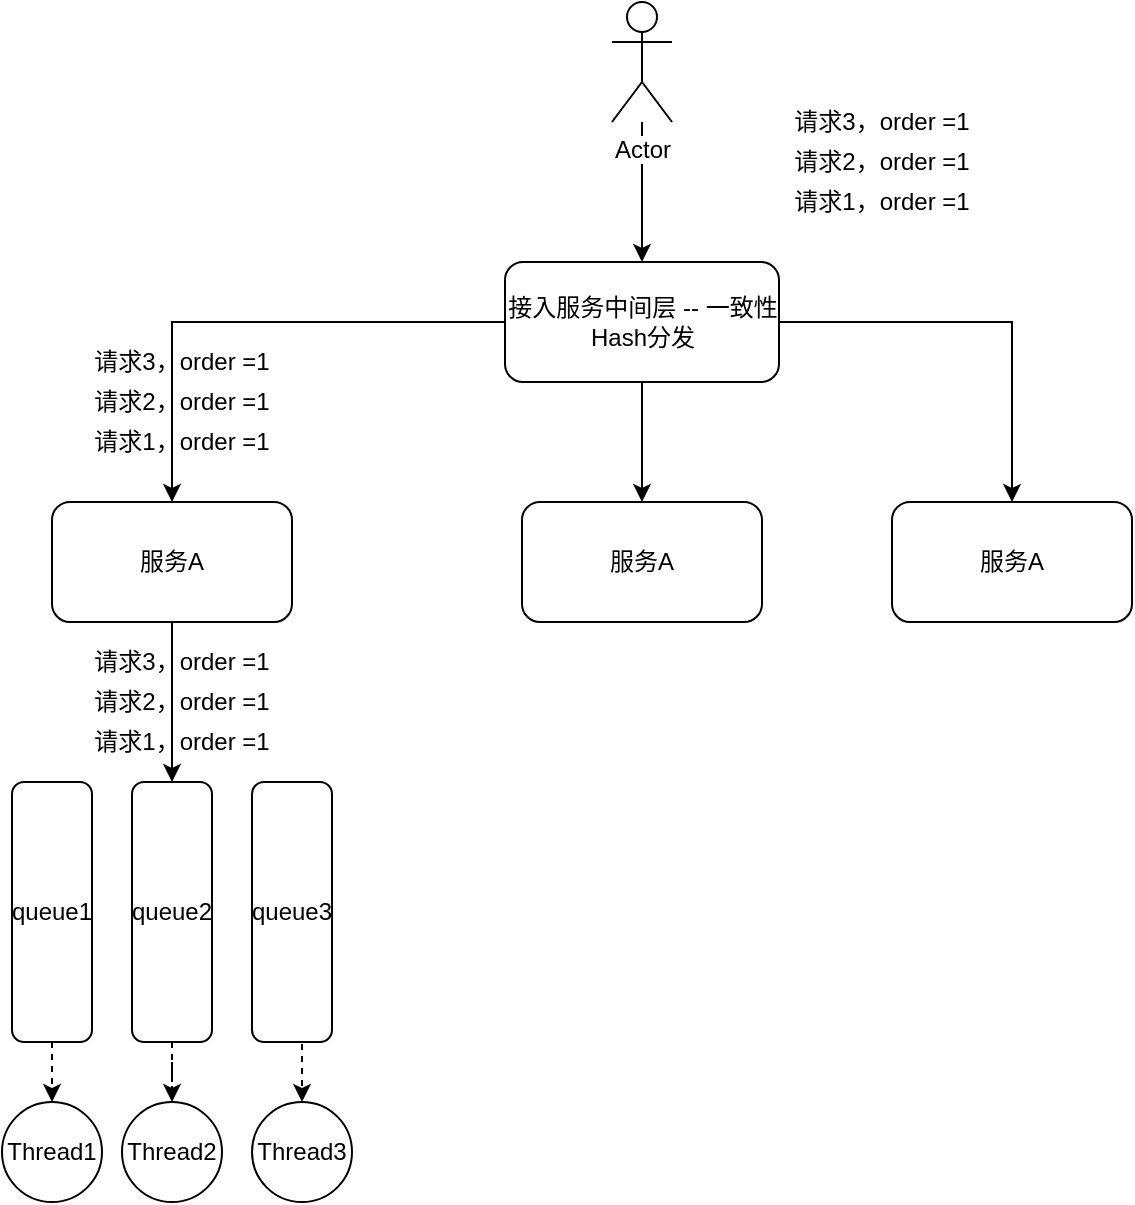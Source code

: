 <mxfile version="12.1.3" type="github" pages="1"><diagram id="yDfHkvhnalFQ6nDBHEwF" name="Page-1"><mxGraphModel dx="868" dy="460" grid="1" gridSize="10" guides="1" tooltips="1" connect="1" arrows="1" fold="1" page="1" pageScale="1" pageWidth="827" pageHeight="1169" math="0" shadow="0"><root><mxCell id="0"/><mxCell id="1" parent="0"/><mxCell id="Xh7WPgRFDycOim4NpXhz-6" style="edgeStyle=orthogonalEdgeStyle;rounded=0;orthogonalLoop=1;jettySize=auto;html=1;entryX=0.5;entryY=0;entryDx=0;entryDy=0;" edge="1" parent="1" source="Xh7WPgRFDycOim4NpXhz-1" target="Xh7WPgRFDycOim4NpXhz-2"><mxGeometry relative="1" as="geometry"/></mxCell><mxCell id="Xh7WPgRFDycOim4NpXhz-1" value="Actor" style="shape=umlActor;verticalLabelPosition=bottom;labelBackgroundColor=#ffffff;verticalAlign=top;html=1;outlineConnect=0;" vertex="1" parent="1"><mxGeometry x="440" y="20" width="30" height="60" as="geometry"/></mxCell><mxCell id="Xh7WPgRFDycOim4NpXhz-7" style="edgeStyle=orthogonalEdgeStyle;rounded=0;orthogonalLoop=1;jettySize=auto;html=1;" edge="1" parent="1" source="Xh7WPgRFDycOim4NpXhz-2" target="Xh7WPgRFDycOim4NpXhz-3"><mxGeometry relative="1" as="geometry"/></mxCell><mxCell id="Xh7WPgRFDycOim4NpXhz-8" style="edgeStyle=orthogonalEdgeStyle;rounded=0;orthogonalLoop=1;jettySize=auto;html=1;entryX=0.5;entryY=0;entryDx=0;entryDy=0;" edge="1" parent="1" source="Xh7WPgRFDycOim4NpXhz-2" target="Xh7WPgRFDycOim4NpXhz-4"><mxGeometry relative="1" as="geometry"><Array as="points"/></mxGeometry></mxCell><mxCell id="Xh7WPgRFDycOim4NpXhz-9" style="edgeStyle=orthogonalEdgeStyle;rounded=0;orthogonalLoop=1;jettySize=auto;html=1;" edge="1" parent="1" source="Xh7WPgRFDycOim4NpXhz-2" target="Xh7WPgRFDycOim4NpXhz-5"><mxGeometry relative="1" as="geometry"/></mxCell><mxCell id="Xh7WPgRFDycOim4NpXhz-2" value="接入服务中间层 -- 一致性Hash分发" style="rounded=1;whiteSpace=wrap;html=1;" vertex="1" parent="1"><mxGeometry x="386.5" y="150" width="137" height="60" as="geometry"/></mxCell><mxCell id="Xh7WPgRFDycOim4NpXhz-19" style="edgeStyle=orthogonalEdgeStyle;rounded=0;orthogonalLoop=1;jettySize=auto;html=1;entryX=0.5;entryY=0;entryDx=0;entryDy=0;" edge="1" parent="1" source="Xh7WPgRFDycOim4NpXhz-3" target="Xh7WPgRFDycOim4NpXhz-16"><mxGeometry relative="1" as="geometry"/></mxCell><mxCell id="Xh7WPgRFDycOim4NpXhz-3" value="服务A" style="rounded=1;whiteSpace=wrap;html=1;" vertex="1" parent="1"><mxGeometry x="160" y="270" width="120" height="60" as="geometry"/></mxCell><mxCell id="Xh7WPgRFDycOim4NpXhz-4" value="&lt;span style=&quot;white-space: normal&quot;&gt;服务A&lt;/span&gt;" style="rounded=1;whiteSpace=wrap;html=1;" vertex="1" parent="1"><mxGeometry x="395" y="270" width="120" height="60" as="geometry"/></mxCell><mxCell id="Xh7WPgRFDycOim4NpXhz-5" value="&lt;span style=&quot;white-space: normal&quot;&gt;服务A&lt;/span&gt;" style="rounded=1;whiteSpace=wrap;html=1;" vertex="1" parent="1"><mxGeometry x="580" y="270" width="120" height="60" as="geometry"/></mxCell><mxCell id="Xh7WPgRFDycOim4NpXhz-10" value="请求1，order =1" style="text;html=1;strokeColor=none;fillColor=none;align=center;verticalAlign=middle;whiteSpace=wrap;rounded=0;" vertex="1" parent="1"><mxGeometry x="510" y="110" width="130" height="20" as="geometry"/></mxCell><mxCell id="Xh7WPgRFDycOim4NpXhz-11" value="请求2，order =1" style="text;html=1;strokeColor=none;fillColor=none;align=center;verticalAlign=middle;whiteSpace=wrap;rounded=0;" vertex="1" parent="1"><mxGeometry x="160" y="360" width="130" height="20" as="geometry"/></mxCell><mxCell id="Xh7WPgRFDycOim4NpXhz-12" value="请求3，order =1" style="text;html=1;strokeColor=none;fillColor=none;align=center;verticalAlign=middle;whiteSpace=wrap;rounded=0;" vertex="1" parent="1"><mxGeometry x="510" y="70" width="130" height="20" as="geometry"/></mxCell><mxCell id="Xh7WPgRFDycOim4NpXhz-13" value="请求1，order =1" style="text;html=1;strokeColor=none;fillColor=none;align=center;verticalAlign=middle;whiteSpace=wrap;rounded=0;" vertex="1" parent="1"><mxGeometry x="160" y="230" width="130" height="20" as="geometry"/></mxCell><mxCell id="Xh7WPgRFDycOim4NpXhz-14" value="请求3，order =1" style="text;html=1;strokeColor=none;fillColor=none;align=center;verticalAlign=middle;whiteSpace=wrap;rounded=0;" vertex="1" parent="1"><mxGeometry x="160" y="340" width="130" height="20" as="geometry"/></mxCell><mxCell id="Xh7WPgRFDycOim4NpXhz-15" value="请求2，order =1" style="text;html=1;strokeColor=none;fillColor=none;align=center;verticalAlign=middle;whiteSpace=wrap;rounded=0;" vertex="1" parent="1"><mxGeometry x="510" y="90" width="130" height="20" as="geometry"/></mxCell><mxCell id="Xh7WPgRFDycOim4NpXhz-27" style="edgeStyle=orthogonalEdgeStyle;rounded=0;orthogonalLoop=1;jettySize=auto;html=1;entryX=0.5;entryY=0;entryDx=0;entryDy=0;dashed=1;" edge="1" parent="1" source="Xh7WPgRFDycOim4NpXhz-16" target="Xh7WPgRFDycOim4NpXhz-24"><mxGeometry relative="1" as="geometry"/></mxCell><mxCell id="Xh7WPgRFDycOim4NpXhz-16" value="queue2" style="rounded=1;whiteSpace=wrap;html=1;" vertex="1" parent="1"><mxGeometry x="200" y="410" width="40" height="130" as="geometry"/></mxCell><mxCell id="Xh7WPgRFDycOim4NpXhz-28" style="edgeStyle=orthogonalEdgeStyle;rounded=0;orthogonalLoop=1;jettySize=auto;html=1;exitX=0.5;exitY=1;exitDx=0;exitDy=0;entryX=0.5;entryY=0;entryDx=0;entryDy=0;dashed=1;" edge="1" parent="1" source="Xh7WPgRFDycOim4NpXhz-17" target="Xh7WPgRFDycOim4NpXhz-25"><mxGeometry relative="1" as="geometry"/></mxCell><mxCell id="Xh7WPgRFDycOim4NpXhz-17" value="queue3" style="rounded=1;whiteSpace=wrap;html=1;" vertex="1" parent="1"><mxGeometry x="260" y="410" width="40" height="130" as="geometry"/></mxCell><mxCell id="Xh7WPgRFDycOim4NpXhz-29" style="edgeStyle=orthogonalEdgeStyle;rounded=0;orthogonalLoop=1;jettySize=auto;html=1;exitX=0.5;exitY=1;exitDx=0;exitDy=0;entryX=0.5;entryY=0;entryDx=0;entryDy=0;dashed=1;" edge="1" parent="1" source="Xh7WPgRFDycOim4NpXhz-18" target="Xh7WPgRFDycOim4NpXhz-23"><mxGeometry relative="1" as="geometry"/></mxCell><mxCell id="Xh7WPgRFDycOim4NpXhz-18" value="queue1" style="rounded=1;whiteSpace=wrap;html=1;" vertex="1" parent="1"><mxGeometry x="140" y="410" width="40" height="130" as="geometry"/></mxCell><mxCell id="Xh7WPgRFDycOim4NpXhz-20" value="请求1，order =1" style="text;html=1;strokeColor=none;fillColor=none;align=center;verticalAlign=middle;whiteSpace=wrap;rounded=0;" vertex="1" parent="1"><mxGeometry x="160" y="380" width="130" height="20" as="geometry"/></mxCell><mxCell id="Xh7WPgRFDycOim4NpXhz-21" value="请求2，order =1" style="text;html=1;strokeColor=none;fillColor=none;align=center;verticalAlign=middle;whiteSpace=wrap;rounded=0;" vertex="1" parent="1"><mxGeometry x="160" y="210" width="130" height="20" as="geometry"/></mxCell><mxCell id="Xh7WPgRFDycOim4NpXhz-22" value="请求3，order =1" style="text;html=1;strokeColor=none;fillColor=none;align=center;verticalAlign=middle;whiteSpace=wrap;rounded=0;" vertex="1" parent="1"><mxGeometry x="160" y="190" width="130" height="20" as="geometry"/></mxCell><mxCell id="Xh7WPgRFDycOim4NpXhz-23" value="Thread1" style="ellipse;whiteSpace=wrap;html=1;aspect=fixed;" vertex="1" parent="1"><mxGeometry x="135" y="570" width="50" height="50" as="geometry"/></mxCell><mxCell id="Xh7WPgRFDycOim4NpXhz-24" value="Thread2" style="ellipse;whiteSpace=wrap;html=1;aspect=fixed;" vertex="1" parent="1"><mxGeometry x="195" y="570" width="50" height="50" as="geometry"/></mxCell><mxCell id="Xh7WPgRFDycOim4NpXhz-25" value="Thread3" style="ellipse;whiteSpace=wrap;html=1;aspect=fixed;" vertex="1" parent="1"><mxGeometry x="260" y="570" width="50" height="50" as="geometry"/></mxCell></root></mxGraphModel></diagram></mxfile>